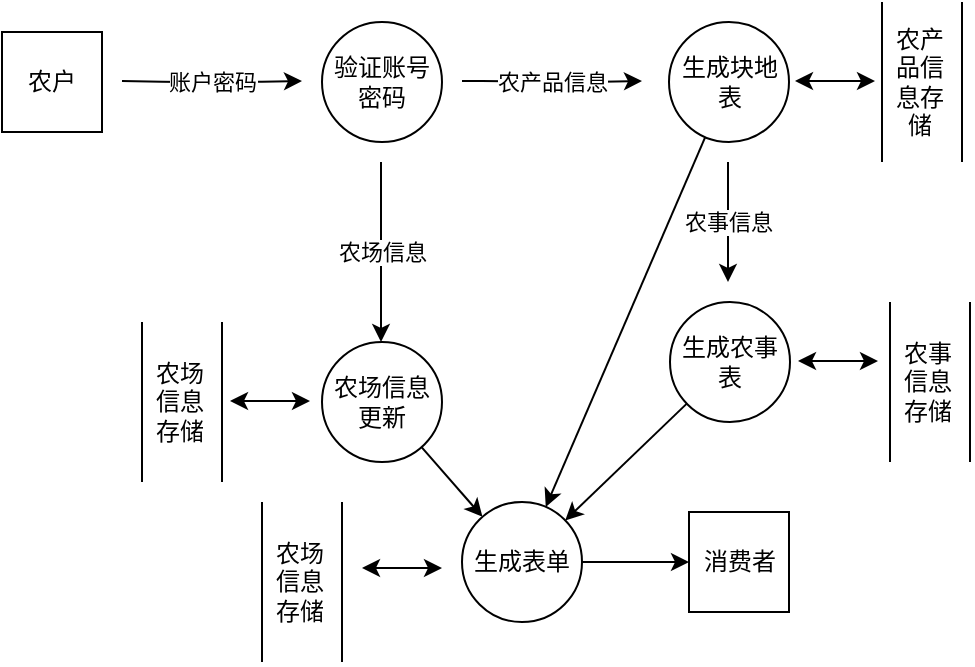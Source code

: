 <mxfile version="14.0.0" type="github">
  <diagram id="C5RBs43oDa-KdzZeNtuy" name="Page-1">
    <mxGraphModel dx="782" dy="2775" grid="1" gridSize="10" guides="1" tooltips="1" connect="1" arrows="1" fold="1" page="1" pageScale="1" pageWidth="827" pageHeight="1169" math="0" shadow="0">
      <root>
        <mxCell id="WIyWlLk6GJQsqaUBKTNV-0" />
        <mxCell id="WIyWlLk6GJQsqaUBKTNV-1" parent="WIyWlLk6GJQsqaUBKTNV-0" />
        <mxCell id="FdyMRoBULtHfGL1qfStc-0" value="农户" style="whiteSpace=wrap;html=1;aspect=fixed;" vertex="1" parent="WIyWlLk6GJQsqaUBKTNV-1">
          <mxGeometry x="80" y="-1505" width="50" height="50" as="geometry" />
        </mxCell>
        <mxCell id="FdyMRoBULtHfGL1qfStc-2" value="验证账号密码" style="ellipse;whiteSpace=wrap;html=1;aspect=fixed;" vertex="1" parent="WIyWlLk6GJQsqaUBKTNV-1">
          <mxGeometry x="240" y="-1510" width="60" height="60" as="geometry" />
        </mxCell>
        <mxCell id="FdyMRoBULtHfGL1qfStc-3" value="账户密码" style="endArrow=classic;html=1;" edge="1" parent="WIyWlLk6GJQsqaUBKTNV-1">
          <mxGeometry width="50" height="50" relative="1" as="geometry">
            <mxPoint x="140" y="-1480.5" as="sourcePoint" />
            <mxPoint x="230" y="-1480.5" as="targetPoint" />
            <Array as="points">
              <mxPoint x="140" y="-1480.5" />
              <mxPoint x="170" y="-1480" />
              <mxPoint x="200" y="-1480" />
            </Array>
          </mxGeometry>
        </mxCell>
        <mxCell id="FdyMRoBULtHfGL1qfStc-5" value="农产品信息" style="endArrow=classic;html=1;" edge="1" parent="WIyWlLk6GJQsqaUBKTNV-1">
          <mxGeometry width="50" height="50" relative="1" as="geometry">
            <mxPoint x="310" y="-1480.5" as="sourcePoint" />
            <mxPoint x="400" y="-1480.5" as="targetPoint" />
            <Array as="points">
              <mxPoint x="310" y="-1480.5" />
              <mxPoint x="330" y="-1480.5" />
              <mxPoint x="340" y="-1480" />
              <mxPoint x="370" y="-1480" />
            </Array>
          </mxGeometry>
        </mxCell>
        <mxCell id="FdyMRoBULtHfGL1qfStc-6" value="生成块地表" style="ellipse;whiteSpace=wrap;html=1;aspect=fixed;" vertex="1" parent="WIyWlLk6GJQsqaUBKTNV-1">
          <mxGeometry x="413.5" y="-1510" width="60" height="60" as="geometry" />
        </mxCell>
        <mxCell id="FdyMRoBULtHfGL1qfStc-7" value="" style="endArrow=classic;html=1;" edge="1" parent="WIyWlLk6GJQsqaUBKTNV-1">
          <mxGeometry relative="1" as="geometry">
            <mxPoint x="269.5" y="-1440" as="sourcePoint" />
            <mxPoint x="269.5" y="-1350" as="targetPoint" />
          </mxGeometry>
        </mxCell>
        <mxCell id="FdyMRoBULtHfGL1qfStc-8" value="农场信息" style="edgeLabel;resizable=0;html=1;align=center;verticalAlign=middle;" connectable="0" vertex="1" parent="FdyMRoBULtHfGL1qfStc-7">
          <mxGeometry relative="1" as="geometry" />
        </mxCell>
        <mxCell id="FdyMRoBULtHfGL1qfStc-9" value="农场信息更新" style="ellipse;whiteSpace=wrap;html=1;aspect=fixed;" vertex="1" parent="WIyWlLk6GJQsqaUBKTNV-1">
          <mxGeometry x="240" y="-1350" width="60" height="60" as="geometry" />
        </mxCell>
        <mxCell id="FdyMRoBULtHfGL1qfStc-10" value="" style="endArrow=classic;startArrow=classic;html=1;" edge="1" parent="WIyWlLk6GJQsqaUBKTNV-1">
          <mxGeometry width="50" height="50" relative="1" as="geometry">
            <mxPoint x="194" y="-1320.5" as="sourcePoint" />
            <mxPoint x="234" y="-1320.5" as="targetPoint" />
          </mxGeometry>
        </mxCell>
        <mxCell id="FdyMRoBULtHfGL1qfStc-11" value="" style="endArrow=none;html=1;" edge="1" parent="WIyWlLk6GJQsqaUBKTNV-1">
          <mxGeometry width="50" height="50" relative="1" as="geometry">
            <mxPoint x="190" y="-1280" as="sourcePoint" />
            <mxPoint x="190" y="-1360" as="targetPoint" />
          </mxGeometry>
        </mxCell>
        <mxCell id="FdyMRoBULtHfGL1qfStc-12" value="" style="endArrow=none;html=1;" edge="1" parent="WIyWlLk6GJQsqaUBKTNV-1">
          <mxGeometry width="50" height="50" relative="1" as="geometry">
            <mxPoint x="150" y="-1280" as="sourcePoint" />
            <mxPoint x="150" y="-1360" as="targetPoint" />
          </mxGeometry>
        </mxCell>
        <mxCell id="FdyMRoBULtHfGL1qfStc-13" value="农场信息存储" style="text;html=1;strokeColor=none;fillColor=none;align=center;verticalAlign=middle;whiteSpace=wrap;rounded=0;rotation=0;" vertex="1" parent="WIyWlLk6GJQsqaUBKTNV-1">
          <mxGeometry x="154" y="-1350" width="30" height="60" as="geometry" />
        </mxCell>
        <mxCell id="FdyMRoBULtHfGL1qfStc-18" value="" style="endArrow=none;html=1;" edge="1" parent="WIyWlLk6GJQsqaUBKTNV-1">
          <mxGeometry width="50" height="50" relative="1" as="geometry">
            <mxPoint x="560" y="-1440" as="sourcePoint" />
            <mxPoint x="560" y="-1520" as="targetPoint" />
          </mxGeometry>
        </mxCell>
        <mxCell id="FdyMRoBULtHfGL1qfStc-19" value="" style="endArrow=none;html=1;" edge="1" parent="WIyWlLk6GJQsqaUBKTNV-1">
          <mxGeometry width="50" height="50" relative="1" as="geometry">
            <mxPoint x="520" y="-1440" as="sourcePoint" />
            <mxPoint x="520" y="-1520" as="targetPoint" />
          </mxGeometry>
        </mxCell>
        <mxCell id="FdyMRoBULtHfGL1qfStc-20" value="农产品信息存储" style="text;html=1;strokeColor=none;fillColor=none;align=center;verticalAlign=middle;whiteSpace=wrap;rounded=0;rotation=0;" vertex="1" parent="WIyWlLk6GJQsqaUBKTNV-1">
          <mxGeometry x="524" y="-1510" width="30" height="60" as="geometry" />
        </mxCell>
        <mxCell id="FdyMRoBULtHfGL1qfStc-21" value="" style="endArrow=classic;startArrow=classic;html=1;" edge="1" parent="WIyWlLk6GJQsqaUBKTNV-1">
          <mxGeometry width="50" height="50" relative="1" as="geometry">
            <mxPoint x="476.5" y="-1480.5" as="sourcePoint" />
            <mxPoint x="516.5" y="-1480.5" as="targetPoint" />
          </mxGeometry>
        </mxCell>
        <mxCell id="FdyMRoBULtHfGL1qfStc-23" value="农事信息" style="endArrow=classic;html=1;" edge="1" parent="WIyWlLk6GJQsqaUBKTNV-1">
          <mxGeometry width="50" height="50" relative="1" as="geometry">
            <mxPoint x="443" y="-1440" as="sourcePoint" />
            <mxPoint x="443" y="-1380" as="targetPoint" />
          </mxGeometry>
        </mxCell>
        <mxCell id="FdyMRoBULtHfGL1qfStc-24" value="生成农事表" style="ellipse;whiteSpace=wrap;html=1;aspect=fixed;" vertex="1" parent="WIyWlLk6GJQsqaUBKTNV-1">
          <mxGeometry x="414" y="-1370" width="60" height="60" as="geometry" />
        </mxCell>
        <mxCell id="FdyMRoBULtHfGL1qfStc-25" value="" style="endArrow=none;html=1;" edge="1" parent="WIyWlLk6GJQsqaUBKTNV-1">
          <mxGeometry width="50" height="50" relative="1" as="geometry">
            <mxPoint x="564" y="-1290" as="sourcePoint" />
            <mxPoint x="564" y="-1370" as="targetPoint" />
          </mxGeometry>
        </mxCell>
        <mxCell id="FdyMRoBULtHfGL1qfStc-26" value="" style="endArrow=none;html=1;" edge="1" parent="WIyWlLk6GJQsqaUBKTNV-1">
          <mxGeometry width="50" height="50" relative="1" as="geometry">
            <mxPoint x="524" y="-1290" as="sourcePoint" />
            <mxPoint x="524" y="-1370" as="targetPoint" />
          </mxGeometry>
        </mxCell>
        <mxCell id="FdyMRoBULtHfGL1qfStc-27" value="农事信息存储" style="text;html=1;strokeColor=none;fillColor=none;align=center;verticalAlign=middle;whiteSpace=wrap;rounded=0;rotation=0;" vertex="1" parent="WIyWlLk6GJQsqaUBKTNV-1">
          <mxGeometry x="528" y="-1360" width="30" height="60" as="geometry" />
        </mxCell>
        <mxCell id="FdyMRoBULtHfGL1qfStc-28" value="" style="endArrow=classic;startArrow=classic;html=1;" edge="1" parent="WIyWlLk6GJQsqaUBKTNV-1">
          <mxGeometry width="50" height="50" relative="1" as="geometry">
            <mxPoint x="478" y="-1340.5" as="sourcePoint" />
            <mxPoint x="518" y="-1340.5" as="targetPoint" />
          </mxGeometry>
        </mxCell>
        <mxCell id="FdyMRoBULtHfGL1qfStc-30" value="生成表单" style="ellipse;whiteSpace=wrap;html=1;aspect=fixed;" vertex="1" parent="WIyWlLk6GJQsqaUBKTNV-1">
          <mxGeometry x="310" y="-1270" width="60" height="60" as="geometry" />
        </mxCell>
        <mxCell id="FdyMRoBULtHfGL1qfStc-32" value="" style="endArrow=classic;html=1;" edge="1" parent="WIyWlLk6GJQsqaUBKTNV-1" source="FdyMRoBULtHfGL1qfStc-24" target="FdyMRoBULtHfGL1qfStc-30">
          <mxGeometry width="50" height="50" relative="1" as="geometry">
            <mxPoint x="320" y="-1290" as="sourcePoint" />
            <mxPoint x="370" y="-1340" as="targetPoint" />
          </mxGeometry>
        </mxCell>
        <mxCell id="FdyMRoBULtHfGL1qfStc-33" value="" style="endArrow=classic;html=1;" edge="1" parent="WIyWlLk6GJQsqaUBKTNV-1" source="FdyMRoBULtHfGL1qfStc-9" target="FdyMRoBULtHfGL1qfStc-30">
          <mxGeometry width="50" height="50" relative="1" as="geometry">
            <mxPoint x="320" y="-1290" as="sourcePoint" />
            <mxPoint x="370" y="-1340" as="targetPoint" />
          </mxGeometry>
        </mxCell>
        <mxCell id="FdyMRoBULtHfGL1qfStc-34" value="" style="endArrow=classic;html=1;" edge="1" parent="WIyWlLk6GJQsqaUBKTNV-1" source="FdyMRoBULtHfGL1qfStc-6" target="FdyMRoBULtHfGL1qfStc-30">
          <mxGeometry width="50" height="50" relative="1" as="geometry">
            <mxPoint x="320" y="-1290" as="sourcePoint" />
            <mxPoint x="370" y="-1340" as="targetPoint" />
          </mxGeometry>
        </mxCell>
        <mxCell id="FdyMRoBULtHfGL1qfStc-39" value="" style="endArrow=none;html=1;" edge="1" parent="WIyWlLk6GJQsqaUBKTNV-1">
          <mxGeometry width="50" height="50" relative="1" as="geometry">
            <mxPoint x="250" y="-1190" as="sourcePoint" />
            <mxPoint x="250" y="-1270" as="targetPoint" />
          </mxGeometry>
        </mxCell>
        <mxCell id="FdyMRoBULtHfGL1qfStc-40" value="" style="endArrow=none;html=1;" edge="1" parent="WIyWlLk6GJQsqaUBKTNV-1">
          <mxGeometry width="50" height="50" relative="1" as="geometry">
            <mxPoint x="210" y="-1190" as="sourcePoint" />
            <mxPoint x="210" y="-1270" as="targetPoint" />
          </mxGeometry>
        </mxCell>
        <mxCell id="FdyMRoBULtHfGL1qfStc-41" value="农场信息存储" style="text;html=1;strokeColor=none;fillColor=none;align=center;verticalAlign=middle;whiteSpace=wrap;rounded=0;rotation=0;" vertex="1" parent="WIyWlLk6GJQsqaUBKTNV-1">
          <mxGeometry x="214" y="-1260" width="30" height="60" as="geometry" />
        </mxCell>
        <mxCell id="FdyMRoBULtHfGL1qfStc-42" value="" style="endArrow=classic;startArrow=classic;html=1;" edge="1" parent="WIyWlLk6GJQsqaUBKTNV-1">
          <mxGeometry width="50" height="50" relative="1" as="geometry">
            <mxPoint x="260" y="-1237" as="sourcePoint" />
            <mxPoint x="300" y="-1237" as="targetPoint" />
          </mxGeometry>
        </mxCell>
        <mxCell id="FdyMRoBULtHfGL1qfStc-43" value="消费者" style="whiteSpace=wrap;html=1;aspect=fixed;" vertex="1" parent="WIyWlLk6GJQsqaUBKTNV-1">
          <mxGeometry x="423.5" y="-1265" width="50" height="50" as="geometry" />
        </mxCell>
        <mxCell id="FdyMRoBULtHfGL1qfStc-44" value="" style="endArrow=classic;html=1;" edge="1" parent="WIyWlLk6GJQsqaUBKTNV-1" source="FdyMRoBULtHfGL1qfStc-30" target="FdyMRoBULtHfGL1qfStc-43">
          <mxGeometry width="50" height="50" relative="1" as="geometry">
            <mxPoint x="370" y="-1200" as="sourcePoint" />
            <mxPoint x="420" y="-1250" as="targetPoint" />
          </mxGeometry>
        </mxCell>
      </root>
    </mxGraphModel>
  </diagram>
</mxfile>
